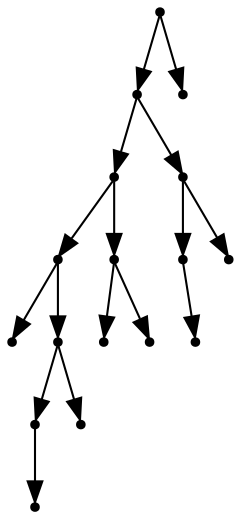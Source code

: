 digraph {
  16 [shape=point];
  14 [shape=point];
  9 [shape=point];
  5 [shape=point];
  0 [shape=point];
  4 [shape=point];
  2 [shape=point];
  1 [shape=point];
  3 [shape=point];
  8 [shape=point];
  6 [shape=point];
  7 [shape=point];
  13 [shape=point];
  11 [shape=point];
  10 [shape=point];
  12 [shape=point];
  15 [shape=point];
16 -> 14;
14 -> 9;
9 -> 5;
5 -> 0;
5 -> 4;
4 -> 2;
2 -> 1;
4 -> 3;
9 -> 8;
8 -> 6;
8 -> 7;
14 -> 13;
13 -> 11;
11 -> 10;
13 -> 12;
16 -> 15;
}
